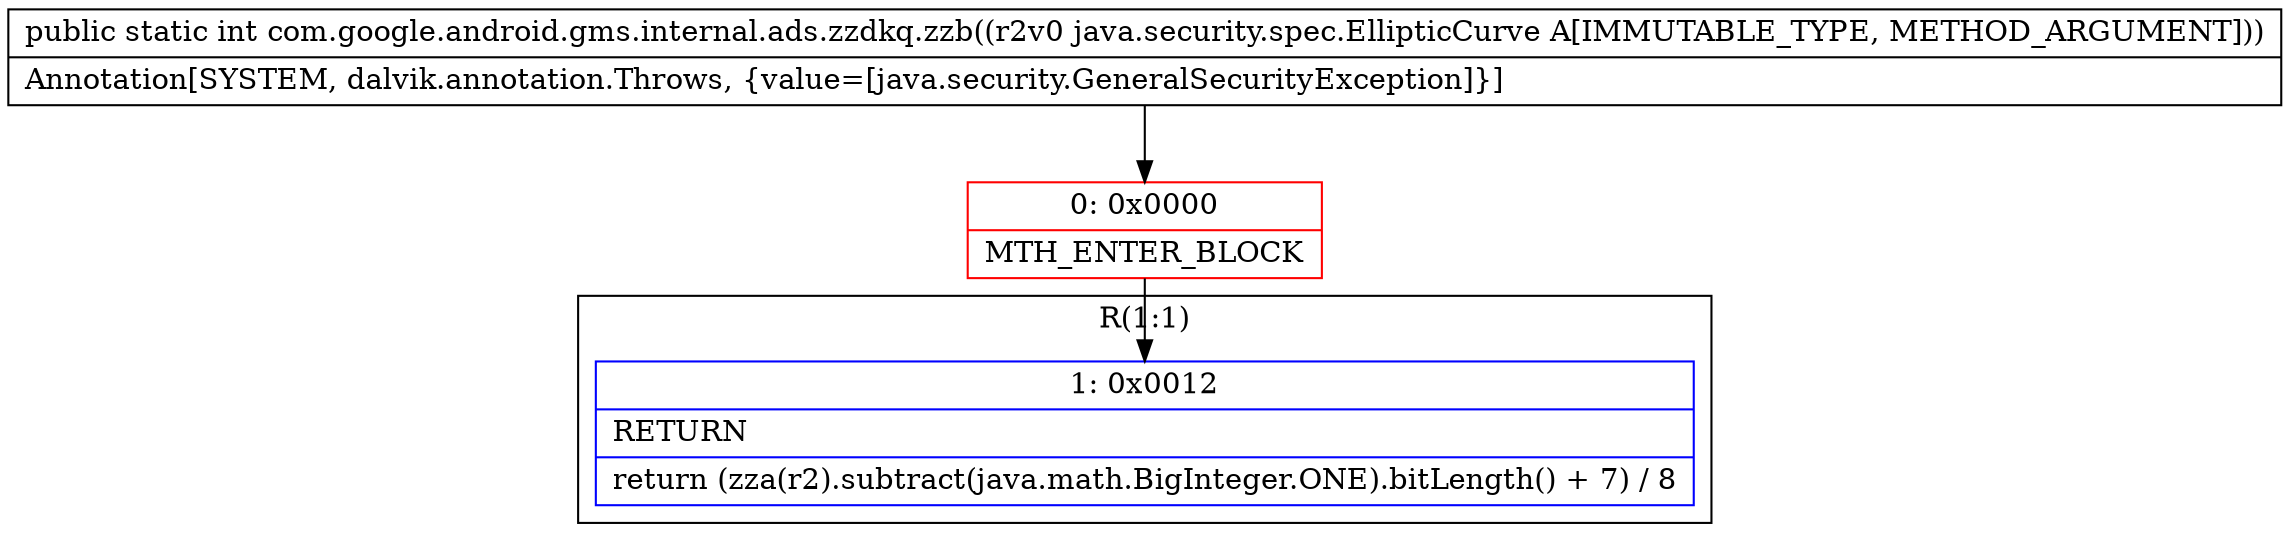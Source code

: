 digraph "CFG forcom.google.android.gms.internal.ads.zzdkq.zzb(Ljava\/security\/spec\/EllipticCurve;)I" {
subgraph cluster_Region_1241769227 {
label = "R(1:1)";
node [shape=record,color=blue];
Node_1 [shape=record,label="{1\:\ 0x0012|RETURN\l|return (zza(r2).subtract(java.math.BigInteger.ONE).bitLength() + 7) \/ 8\l}"];
}
Node_0 [shape=record,color=red,label="{0\:\ 0x0000|MTH_ENTER_BLOCK\l}"];
MethodNode[shape=record,label="{public static int com.google.android.gms.internal.ads.zzdkq.zzb((r2v0 java.security.spec.EllipticCurve A[IMMUTABLE_TYPE, METHOD_ARGUMENT]))  | Annotation[SYSTEM, dalvik.annotation.Throws, \{value=[java.security.GeneralSecurityException]\}]\l}"];
MethodNode -> Node_0;
Node_0 -> Node_1;
}

